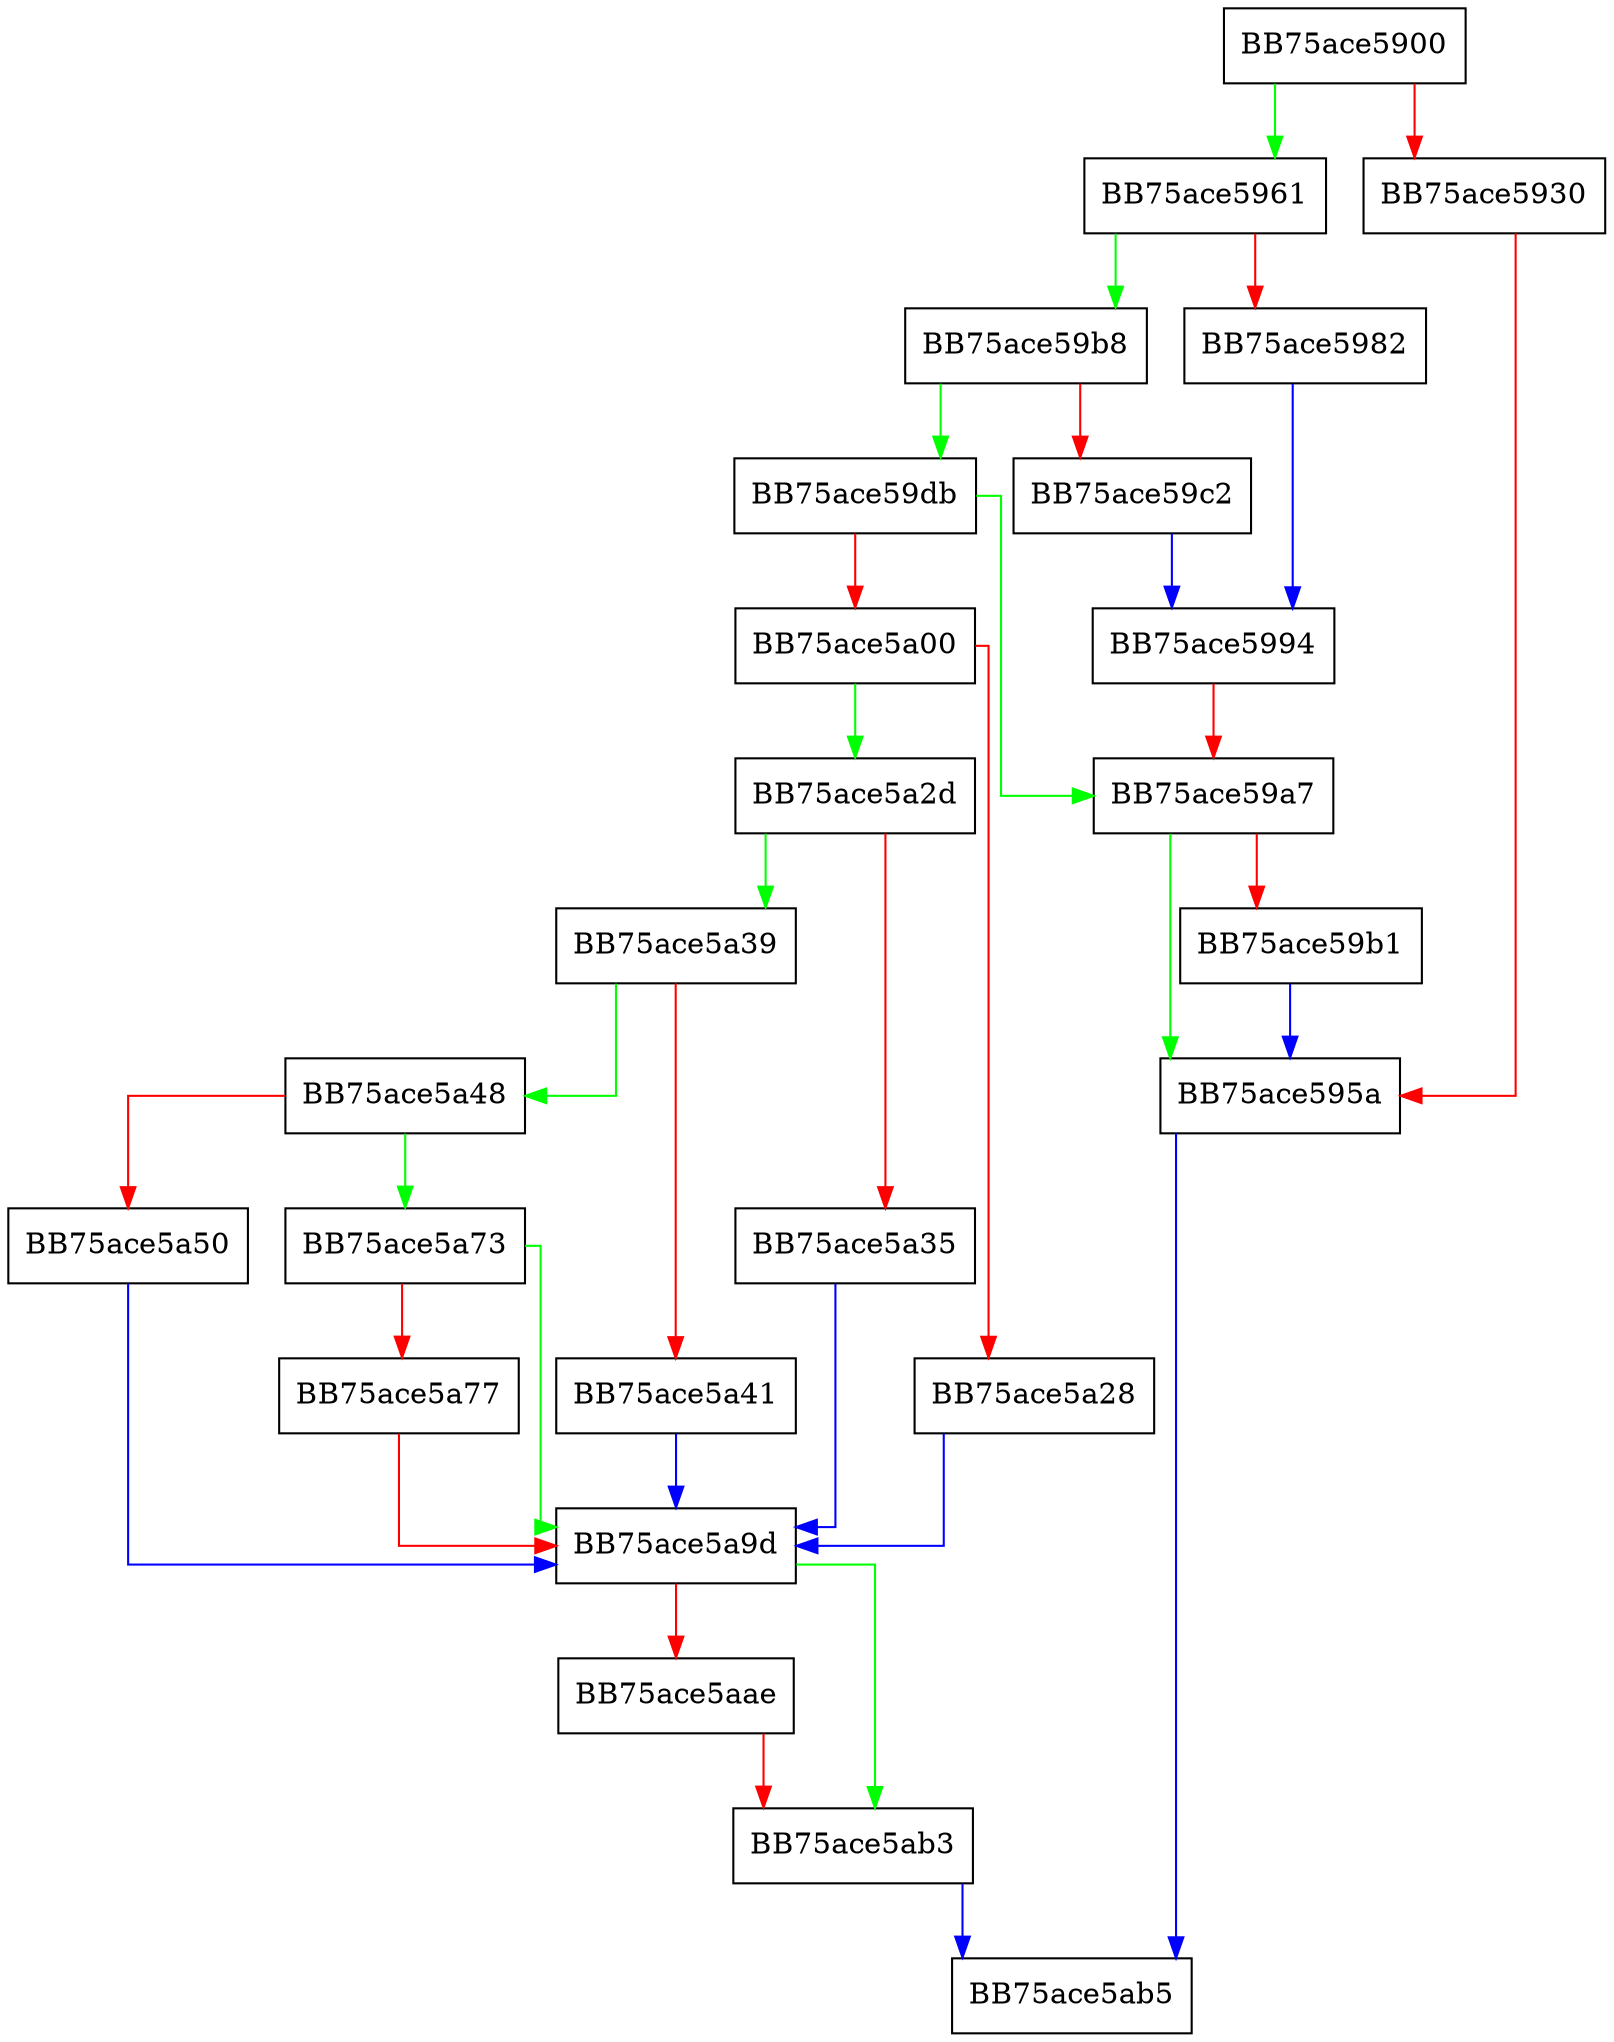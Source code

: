 digraph classify_stream {
  node [shape="box"];
  graph [splines=ortho];
  BB75ace5900 -> BB75ace5961 [color="green"];
  BB75ace5900 -> BB75ace5930 [color="red"];
  BB75ace5930 -> BB75ace595a [color="red"];
  BB75ace595a -> BB75ace5ab5 [color="blue"];
  BB75ace5961 -> BB75ace59b8 [color="green"];
  BB75ace5961 -> BB75ace5982 [color="red"];
  BB75ace5982 -> BB75ace5994 [color="blue"];
  BB75ace5994 -> BB75ace59a7 [color="red"];
  BB75ace59a7 -> BB75ace595a [color="green"];
  BB75ace59a7 -> BB75ace59b1 [color="red"];
  BB75ace59b1 -> BB75ace595a [color="blue"];
  BB75ace59b8 -> BB75ace59db [color="green"];
  BB75ace59b8 -> BB75ace59c2 [color="red"];
  BB75ace59c2 -> BB75ace5994 [color="blue"];
  BB75ace59db -> BB75ace59a7 [color="green"];
  BB75ace59db -> BB75ace5a00 [color="red"];
  BB75ace5a00 -> BB75ace5a2d [color="green"];
  BB75ace5a00 -> BB75ace5a28 [color="red"];
  BB75ace5a28 -> BB75ace5a9d [color="blue"];
  BB75ace5a2d -> BB75ace5a39 [color="green"];
  BB75ace5a2d -> BB75ace5a35 [color="red"];
  BB75ace5a35 -> BB75ace5a9d [color="blue"];
  BB75ace5a39 -> BB75ace5a48 [color="green"];
  BB75ace5a39 -> BB75ace5a41 [color="red"];
  BB75ace5a41 -> BB75ace5a9d [color="blue"];
  BB75ace5a48 -> BB75ace5a73 [color="green"];
  BB75ace5a48 -> BB75ace5a50 [color="red"];
  BB75ace5a50 -> BB75ace5a9d [color="blue"];
  BB75ace5a73 -> BB75ace5a9d [color="green"];
  BB75ace5a73 -> BB75ace5a77 [color="red"];
  BB75ace5a77 -> BB75ace5a9d [color="red"];
  BB75ace5a9d -> BB75ace5ab3 [color="green"];
  BB75ace5a9d -> BB75ace5aae [color="red"];
  BB75ace5aae -> BB75ace5ab3 [color="red"];
  BB75ace5ab3 -> BB75ace5ab5 [color="blue"];
}